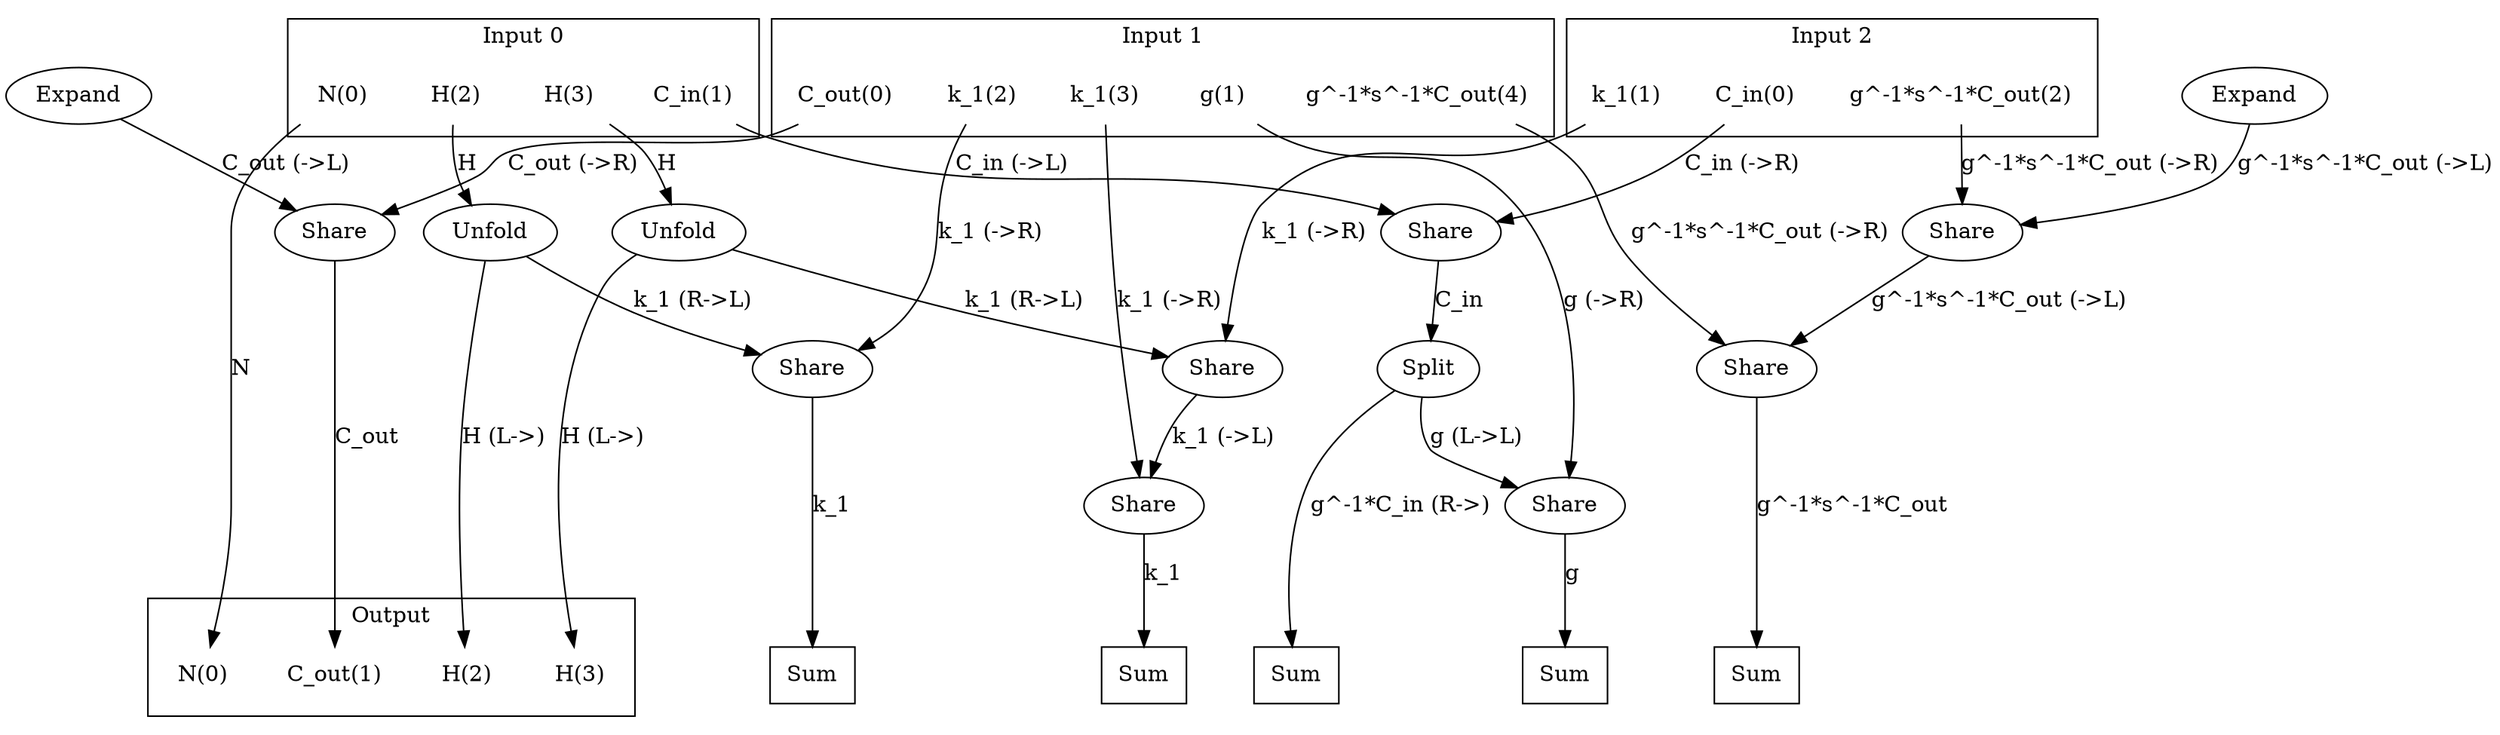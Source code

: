 digraph kernel_manual {
newrank = true;
op_0x561f594ef940 [label="Unfold"];
op_0x561f594ef980 [label="Unfold"];
op_0x561f594f0d80 [label="Share"];
op_0x561f594f0dd0 [label="Share"];
op_0x561f594f0e20 [label="Share"];
op_0x561f594f0e70 [label="Share"];
op_0x561f594f0ec0 [label="Share"];
op_0x561f594f0f10 [label="Share"];
op_0x561f594f0f60 [label="Share"];
op_0x561f594f0fb0 [label="Share"];
op_0x561f5c3ab500 [label="Split"];
op_0x561f5c3acf18 [label="Expand"];
op_0x561f5c3acf38 [label="Expand"];
reduce_0x561f594ee0e0 [label="Sum", shape=box];
reduce_0x561f594ee0f8 [label="Sum", shape=box];
reduce_0x561f594ee198 [label="Sum", shape=box];
reduce_0x561f594ee250 [label="Sum", shape=box];
reduce_0x561f594ee028 [label="Sum", shape=box];
subgraph cluster_out {
label = "Output";
out_0 [label="N(0)", shape=none];
out_1 [label="C_out(1)", shape=none];
out_2 [label="H(2)", shape=none];
out_3 [label="H(3)", shape=none];
}
{ rank = same;
reduce_0x561f594ee0e0;
reduce_0x561f594ee0f8;
reduce_0x561f594ee198;
reduce_0x561f594ee250;
reduce_0x561f594ee028;
out_0;
out_1;
out_2;
out_3;
}
subgraph cluster_in_0 {
label = "Input 0";
in_0_0 [label="N(0)", shape=none];
in_0_1 [label="C_in(1)", shape=none];
in_0_2 [label="H(2)", shape=none];
in_0_3 [label="H(3)", shape=none];
}
subgraph cluster_in_1 {
label = "Input 1";
in_1_0 [label="C_out(0)", shape=none];
in_1_1 [label="g(1)", shape=none];
in_1_2 [label="k_1(2)", shape=none];
in_1_3 [label="k_1(3)", shape=none];
in_1_4 [label="g^-1*s^-1*C_out(4)", shape=none];
}
subgraph cluster_in_2 {
label = "Input 2";
in_2_0 [label="C_in(0)", shape=none];
in_2_1 [label="k_1(1)", shape=none];
in_2_2 [label="g^-1*s^-1*C_out(2)", shape=none];
}
{ rank = same;
in_0_0;
in_0_1;
in_0_2;
in_0_3;
in_1_0;
in_1_1;
in_1_2;
in_1_3;
in_1_4;
in_2_0;
in_2_1;
in_2_2;
}
in_0_0 -> out_0 [label="N"];
in_0_1 -> op_0x561f594f0f60 [label="C_in (->L)"];
in_0_2 -> op_0x561f594ef940 [label="H"];
in_0_3 -> op_0x561f594ef980 [label="H"];
in_1_0 -> op_0x561f594f0d80 [label="C_out (->R)"];
in_1_1 -> op_0x561f594f0e70 [label="g (->R)"];
in_1_2 -> op_0x561f594f0dd0 [label="k_1 (->R)"];
in_1_3 -> op_0x561f594f0e20 [label="k_1 (->R)"];
in_1_4 -> op_0x561f594f0ec0 [label="g^-1*s^-1*C_out (->R)"];
in_2_0 -> op_0x561f594f0f60 [label="C_in (->R)"];
in_2_1 -> op_0x561f594f0f10 [label="k_1 (->R)"];
in_2_2 -> op_0x561f594f0fb0 [label="g^-1*s^-1*C_out (->R)"];
op_0x561f5c3ab500 -> reduce_0x561f594ee028 [label="g^-1*C_in (R->)"];
op_0x561f594f0dd0 -> reduce_0x561f594ee0e0 [label="k_1"];
op_0x561f594f0e20 -> reduce_0x561f594ee0f8 [label="k_1"];
op_0x561f594f0e70 -> reduce_0x561f594ee198 [label="g"];
op_0x561f594f0ec0 -> reduce_0x561f594ee250 [label="g^-1*s^-1*C_out"];
op_0x561f5c3acf18 -> op_0x561f594f0d80 [label="C_out (->L)"];
op_0x561f594ef940 -> op_0x561f594f0dd0 [label="k_1 (R->L)"];
op_0x561f594f0f10 -> op_0x561f594f0e20 [label="k_1 (->L)"];
op_0x561f5c3ab500 -> op_0x561f594f0e70 [label="g (L->L)"];
op_0x561f594f0fb0 -> op_0x561f594f0ec0 [label="g^-1*s^-1*C_out (->L)"];
op_0x561f594ef980 -> op_0x561f594f0f10 [label="k_1 (R->L)"];
op_0x561f5c3acf38 -> op_0x561f594f0fb0 [label="g^-1*s^-1*C_out (->L)"];
op_0x561f594ef940 -> out_2 [label="H (L->)"];
op_0x561f594ef980 -> out_3 [label="H (L->)"];
op_0x561f594f0f60 -> op_0x561f5c3ab500 [label="C_in"];
op_0x561f594f0d80 -> out_1 [label="C_out"];
}
